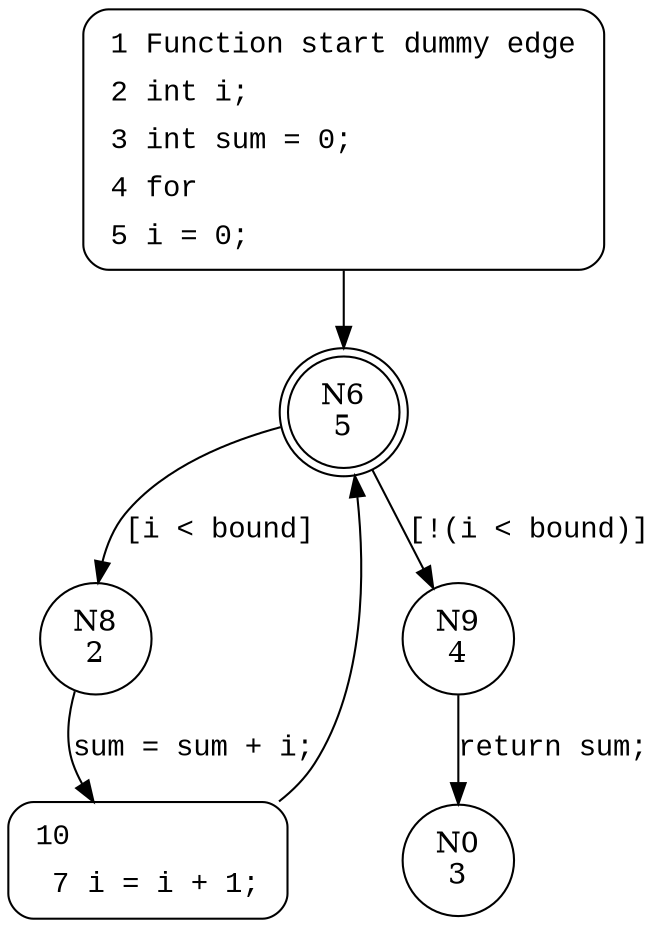 digraph iterate {
6 [shape="doublecircle" label="N6\n5"]
8 [shape="circle" label="N8\n2"]
9 [shape="circle" label="N9\n4"]
10 [shape="circle" label="N10\n1"]
0 [shape="circle" label="N0\n3"]
1 [style="filled,bold" penwidth="1" fillcolor="white" fontname="Courier New" shape="Mrecord" label=<<table border="0" cellborder="0" cellpadding="3" bgcolor="white"><tr><td align="right">1</td><td align="left">Function start dummy edge</td></tr><tr><td align="right">2</td><td align="left">int i;</td></tr><tr><td align="right">3</td><td align="left">int sum = 0;</td></tr><tr><td align="right">4</td><td align="left">for</td></tr><tr><td align="right">5</td><td align="left">i = 0;</td></tr></table>>]
1 -> 6[label=""]
10 [style="filled,bold" penwidth="1" fillcolor="white" fontname="Courier New" shape="Mrecord" label=<<table border="0" cellborder="0" cellpadding="3" bgcolor="white"><tr><td align="right">10</td><td align="left"></td></tr><tr><td align="right">7</td><td align="left">i = i + 1;</td></tr></table>>]
10 -> 6[label=""]
6 -> 8 [label="[i < bound]" fontname="Courier New"]
6 -> 9 [label="[!(i < bound)]" fontname="Courier New"]
8 -> 10 [label="sum = sum + i;" fontname="Courier New"]
9 -> 0 [label="return sum;" fontname="Courier New"]
}